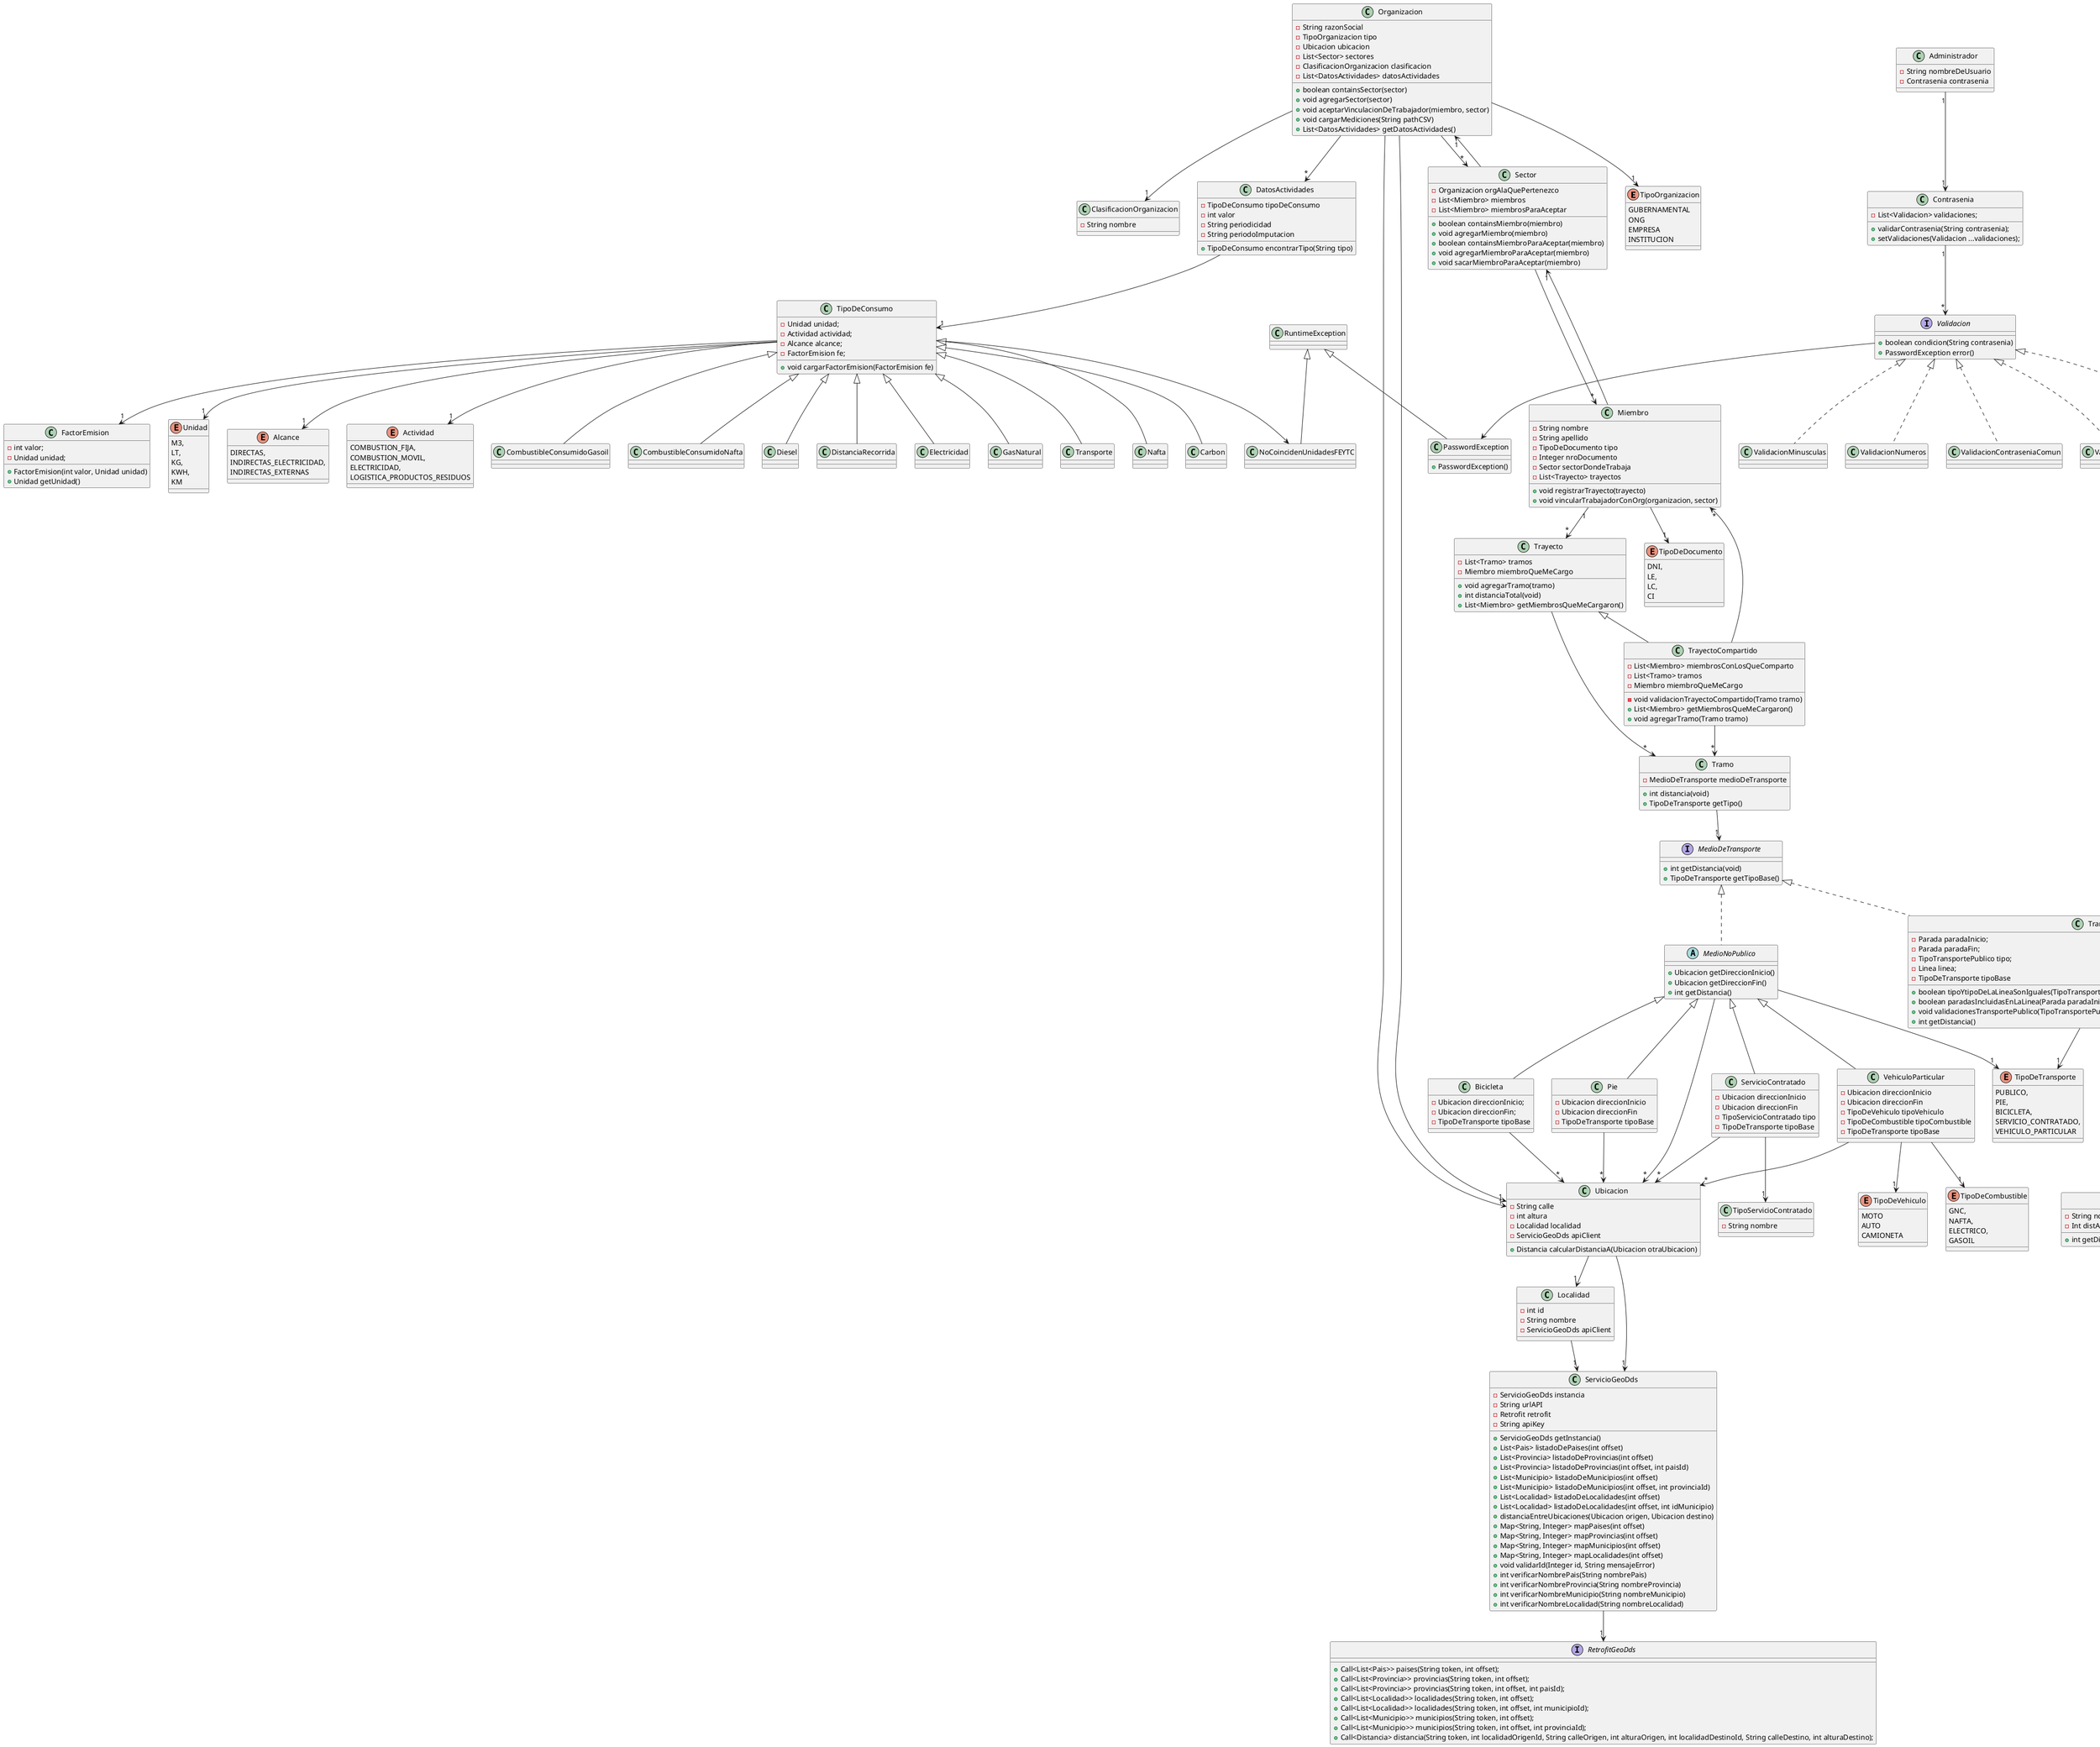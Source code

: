 @startuml diagrama-de-clases

@startuml tp-qmp
'https://plantuml.com/class-diagram
' - private
' + public

' Part 1: Organizaciones y Miembros

enum TipoOrganizacion {
    GUBERNAMENTAL
    ONG
    EMPRESA
    INSTITUCION
}

class ClasificacionOrganizacion{
    - String nombre
}

class Organizacion {
    - String razonSocial
    - TipoOrganizacion tipo
    - Ubicacion ubicacion
    - List<Sector> sectores
    - ClasificacionOrganizacion clasificacion
    - List<DatosActividades> datosActividades

    + boolean containsSector(sector)
    + void agregarSector(sector)
    + void aceptarVinculacionDeTrabajador(miembro, sector)
    + void cargarMediciones(String pathCSV)
    + List<DatosActividades> getDatosActividades()
}

class DatosActividades {
    - TipoDeConsumo tipoDeConsumo
    - int valor
    - String periodicidad
    - String periodoImputacion

    + TipoDeConsumo encontrarTipo(String tipo)
}

class TipoDeConsumo {
  - Unidad unidad;
  - Actividad actividad;
  - Alcance alcance;
  - FactorEmision fe;

  + void cargarFactorEmision(FactorEmision fe)
} 

DatosActividades --> "1" TipoDeConsumo

class NoCoincidenUnidadesFEYTC extends RuntimeException {}

class CombustibleConsumidoGasoil extends TipoDeConsumo {}

class CombustibleConsumidoNafta extends TipoDeConsumo {}

class Diesel extends TipoDeConsumo{}

class DistanciaRecorrida extends TipoDeConsumo {}

class Electricidad extends TipoDeConsumo {}

class GasNatural extends TipoDeConsumo {}

class Transporte extends TipoDeConsumo {}

class Nafta extends TipoDeConsumo {}

class Carbon extends TipoDeConsumo {}

TipoDeConsumo --> NoCoincidenUnidadesFEYTC

class FactorEmision {
  - int valor;
  - Unidad unidad;

  + FactorEmision(int valor, Unidad unidad)
  + Unidad getUnidad() 
}

enum Unidad {
    M3,
    LT,
    KG,
    KWH,
    KM
}

enum Alcance {
  DIRECTAS, 
  INDIRECTAS_ELECTRICIDAD, 
  INDIRECTAS_EXTERNAS
}

enum Actividad {
  COMBUSTION_FIJA, 
  COMBUSTION_MOVIL, 
  ELECTRICIDAD, 
  LOGISTICA_PRODUCTOS_RESIDUOS
}

TipoDeConsumo --> "1" Alcance
TipoDeConsumo --> "1" Unidad
TipoDeConsumo --> "1" Actividad
TipoDeConsumo --> "1" FactorEmision

class Sector{
    - Organizacion orgAlaQuePertenezco
    - List<Miembro> miembros
    - List<Miembro> miembrosParaAceptar

    + boolean containsMiembro(miembro)
    + void agregarMiembro(miembro)
    + boolean containsMiembroParaAceptar(miembro)
    + void agregarMiembroParaAceptar(miembro)
    + void sacarMiembroParaAceptar(miembro)
}

class Miembro {
    - String nombre
    - String apellido
    - TipoDeDocumento tipo
    - Integer nroDocumento
    - Sector sectorDondeTrabaja
    - List<Trayecto> trayectos

    + void registrarTrayecto(trayecto)
    + void vincularTrabajadorConOrg(organizacion, sector)
}

enum TipoDeDocumento {
    DNI,
    LE,
    LC,
    CI
}

Miembro --> "1" TipoDeDocumento
Organizacion --> "1" TipoOrganizacion
Organizacion --> "1" ClasificacionOrganizacion
Organizacion --> "*" Sector
Organizacion --> "*" DatosActividades

Sector --> "1" Organizacion
Sector --> "*" Miembro
Miembro ---> "1" Sector


class Trayecto{
    - List<Tramo> tramos
    - Miembro miembroQueMeCargo

    + void agregarTramo(tramo)
    + int distanciaTotal(void)
    + List<Miembro> getMiembrosQueMeCargaron()
}

class TrayectoCompartido extends Trayecto {
  - List<Miembro> miembrosConLosQueComparto
  - List<Tramo> tramos
  - Miembro miembroQueMeCargo

  - void validacionTrayectoCompartido(Tramo tramo)
  + List<Miembro> getMiembrosQueMeCargaron()
  + void agregarTramo(Tramo tramo)
}

TrayectoCompartido --> "*" Miembro
TrayectoCompartido --> "*" Tramo

class Tramo{
    - MedioDeTransporte medioDeTransporte

    + int distancia(void)
    + TipoDeTransporte getTipo()
}

interface MedioDeTransporte {
    + int getDistancia(void)
    + TipoDeTransporte getTipoBase()
}

class TransportePublico implements MedioDeTransporte{
  - Parada paradaInicio;
  - Parada paradaFin;
  - TipoTransportePublico tipo;
  - Linea linea;
  - TipoDeTransporte tipoBase
    
  + boolean tipoYtipoDeLaLineaSonIguales(TipoTransportePublico tipo, Linea linea)
  + boolean paradasIncluidasEnLaLinea(Parada paradaInicio, Parada paradaFin, Linea linea)
  + void validacionesTransportePublico(TipoTransportePublico tipo, Linea linea, Parada paradaInicio, Parada paradaFin);
  + int getDistancia()
}

TransportePublico --> "1" TipoDeTransporte

class VehiculoParticular extends MedioNoPublico {

  - Ubicacion direccionInicio
  - Ubicacion direccionFin
  - TipoDeVehiculo tipoVehiculo
  - TipoDeCombustible tipoCombustible
  - TipoDeTransporte tipoBase

}

MedioNoPublico --> "1" TipoDeTransporte

class ServicioContratado extends MedioNoPublico{
  -Ubicacion direccionInicio
  - Ubicacion direccionFin
  - TipoServicioContratado tipo
  - TipoDeTransporte tipoBase
}


abstract class MedioNoPublico implements MedioDeTransporte {
  + Ubicacion getDireccionInicio()
  + Ubicacion getDireccionFin()
  + int getDistancia()
}

class Bicicleta extends MedioNoPublico{
  - Ubicacion direccionInicio;
  - Ubicacion direccionFin;
  - TipoDeTransporte tipoBase
}


class Pie extends MedioNoPublico {
    - Ubicacion direccionInicio
    - Ubicacion direccionFin
    - TipoDeTransporte tipoBase
}

enum TipoDeVehiculo{
    MOTO
    AUTO
    CAMIONETA
}

enum TipoDeTransporte {
  PUBLICO,
  PIE,
  BICICLETA,
  SERVICIO_CONTRATADO,
  VEHICULO_PARTICULAR
}

enum TipoDeCombustible{
    GNC,
    NAFTA,
    ELECTRICO,
    GASOIL
}

enum TipoTransportePublico{
    TREN
    SUBTE
    COLECTIVO
}

class Parada{
    - String nombre
    - Int distAproximaParada

    + int getDistAproximaParada(void)
}

class Linea {

  - String nombre
  - List<Parada> paradas
  - TipoTransportePublico tipo
  + boolean isTipo(TipoTransportePublico otroTipo)
  + boolean containsParada(Parada parada)
  + void agregarParada(Parada parada)
  + int distanciaEntreParadas(Parada paradaInicio, Parada paradaFin)
}

class TipoServicioContratado{
    - String nombre
}

ServicioContratado --> "1" TipoServicioContratado

Miembro  "1" --> "*" Trayecto
Trayecto --> "*" Tramo
Tramo --> "1" MedioDeTransporte
TransportePublico --> "1" TipoTransportePublico
TransportePublico --> "1" Linea
VehiculoParticular --> "1" TipoDeVehiculo
VehiculoParticular --> "1" TipoDeCombustible
TransportePublico --> "2" Parada
Linea --> "*" Parada
Linea --> "1" TipoTransportePublico


class Contrasenia {
    - List<Validacion> validaciones;

    + validarContrasenia(String contrasenia);
    + setValidaciones(Validacion ...validaciones);
}

class RuntimeException{}

interface Validacion {
    + boolean condicion(String contrasenia)
    + PasswordException error()
}

class PasswordException extends RuntimeException {
    + PasswordException()
}

Contrasenia "1" --> "*" Validacion
Validacion --> PasswordException



class ValidacionLongitud implements Validacion{
}

class ValidacionMayusculas implements Validacion{
}

class ValidacionMinusculas implements Validacion {
}

class ValidacionNumeros implements Validacion {
}

class ValidacionContraseniaComun implements Validacion {
}

class Administrador {
    - String nombreDeUsuario
    - Contrasenia contrasenia
}

Administrador "1" --> "1" Contrasenia

class Ubicacion {
  - String calle
  - int altura
  - Localidad localidad
  - ServicioGeoDds apiClient
  + Distancia calcularDistanciaA(Ubicacion otraUbicacion)
}

class Localidad {
  - int id
  - String nombre
  - ServicioGeoDds apiClient
}

Ubicacion --> "1" Localidad
Organizacion --> "1" Ubicacion
Organizacion --> "1" Ubicacion
MedioNoPublico --> "*" Ubicacion
ServicioContratado --> "*" Ubicacion
VehiculoParticular --> "*" Ubicacion
Bicicleta --> "*" Ubicacion
Pie --> "*" Ubicacion


interface RetrofitGeoDds {
  + Call<List<Pais>> paises(String token, int offset);
  + Call<List<Provincia>> provincias(String token, int offset);
  + Call<List<Provincia>> provincias(String token, int offset, int paisId);
  + Call<List<Localidad>> localidades(String token, int offset);
  + Call<List<Localidad>> localidades(String token, int offset, int municipioId);
  + Call<List<Municipio>> municipios(String token, int offset);
  + Call<List<Municipio>> municipios(String token, int offset, int provinciaId);
  + Call<Distancia> distancia(String token, int localidadOrigenId, String calleOrigen, int alturaOrigen, int localidadDestinoId, String calleDestino, int alturaDestino);
}

class ServicioGeoDds {
  - ServicioGeoDds instancia
  - String urlAPI
  - Retrofit retrofit
  - String apiKey

  + ServicioGeoDds getInstancia()
  + List<Pais> listadoDePaises(int offset)
  + List<Provincia> listadoDeProvincias(int offset)
  + List<Provincia> listadoDeProvincias(int offset, int paisId)
  + List<Municipio> listadoDeMunicipios(int offset)
  + List<Municipio> listadoDeMunicipios(int offset, int provinciaId)
  + List<Localidad> listadoDeLocalidades(int offset)
  + List<Localidad> listadoDeLocalidades(int offset, int idMunicipio)
  + distanciaEntreUbicaciones(Ubicacion origen, Ubicacion destino)
  + Map<String, Integer> mapPaises(int offset)
  + Map<String, Integer> mapProvincias(int offset)
  + Map<String, Integer> mapMunicipios(int offset)
  + Map<String, Integer> mapLocalidades(int offset)
  + void validarId(Integer id, String mensajeError)
  + int verificarNombrePais(String nombrePais)
  + int verificarNombreProvincia(String nombreProvincia)
  + int verificarNombreMunicipio(String nombreMunicipio)
  + int verificarNombreLocalidad(String nombreLocalidad)
}

ServicioGeoDds --> "1" RetrofitGeoDds
Ubicacion --> "1" ServicioGeoDds
Localidad --> "1" ServicioGeoDds

@enduml
